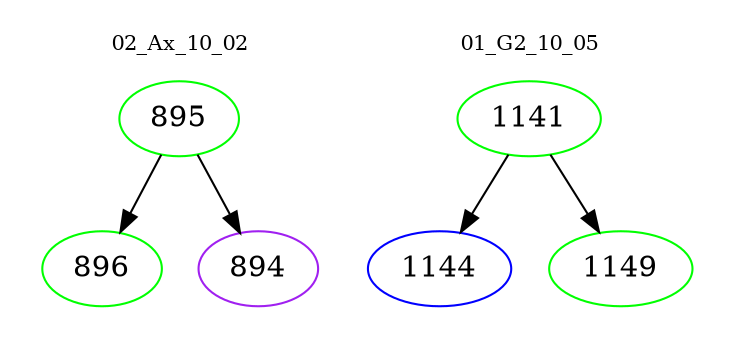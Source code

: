 digraph{
subgraph cluster_0 {
color = white
label = "02_Ax_10_02";
fontsize=10;
T0_895 [label="895", color="green"]
T0_895 -> T0_896 [color="black"]
T0_896 [label="896", color="green"]
T0_895 -> T0_894 [color="black"]
T0_894 [label="894", color="purple"]
}
subgraph cluster_1 {
color = white
label = "01_G2_10_05";
fontsize=10;
T1_1141 [label="1141", color="green"]
T1_1141 -> T1_1144 [color="black"]
T1_1144 [label="1144", color="blue"]
T1_1141 -> T1_1149 [color="black"]
T1_1149 [label="1149", color="green"]
}
}
